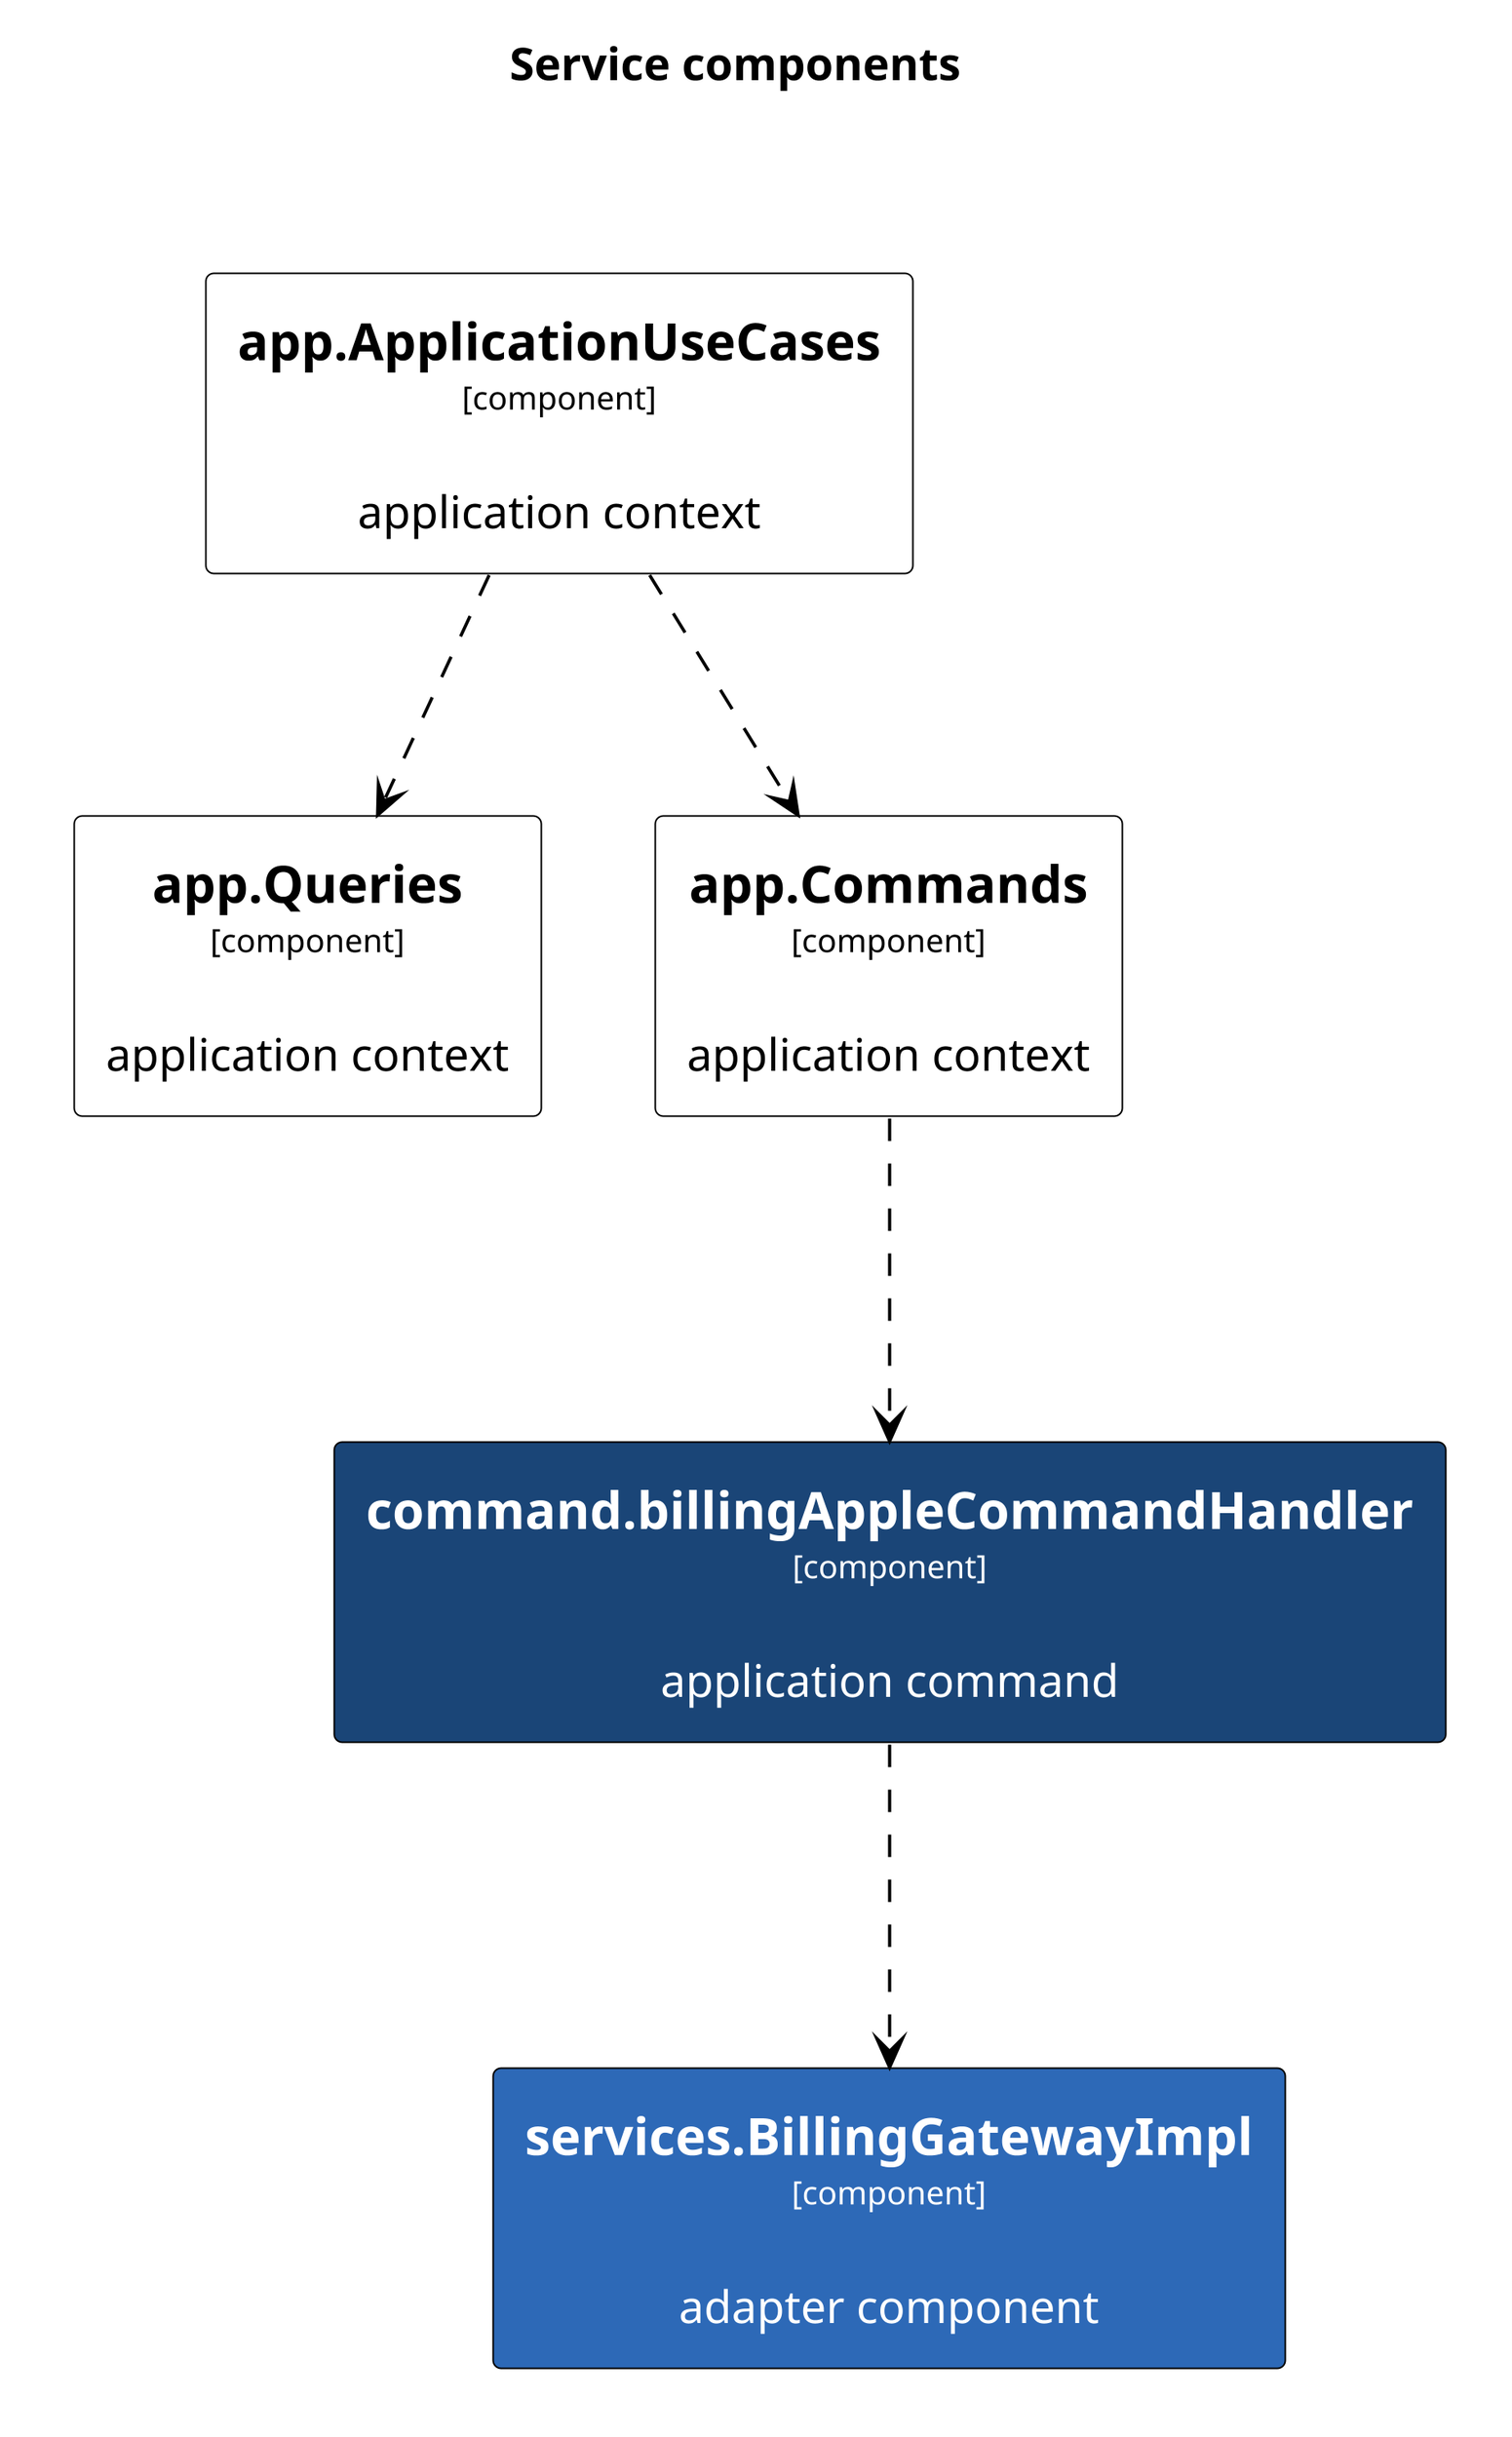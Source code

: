 This diagram has been generated with go-structurizr 
[https://github.com/krzysztofreczek/go-structurizr]

@startuml

title Service components

skinparam {
  shadowing false
  arrowFontSize 10
  defaultTextAlignment center
  wrapWidth 200
  maxMessageSize 100
}
hide stereotype
top to bottom direction

scale 4096 width

skinparam rectangle<<_GROUP>> {
  FontColor #ffffff
  BorderColor #ffffff
}

skinparam database<<DB>> {
  BackgroundColor #c8c8c8
  FontColor #000000
  BorderColor #000000
}

skinparam rectangle<<ROOT>> {
  BackgroundColor #ffffff
  FontColor #000000
  BorderColor #000000
}

skinparam rectangle<<APP>> {
  BackgroundColor #1a4577
  FontColor #ffffff
  BorderColor #000000
}

skinparam rectangle<<ADAPTER>> {
  BackgroundColor #2d69b7
  FontColor #ffffff
  BorderColor #000000
}

skinparam rectangle<<DOMAIN>> {
  BackgroundColor #ffffff
  FontColor #000000
  BorderColor #000000
}

rectangle 0ROOT <<_GROUP>> {
	rectangle "==app.Queries\n<size:10>[component]</size>\n\napplication context" <<ROOT>> as 3108248279
}
rectangle 0ROOT <<_GROUP>> {
	rectangle "==app.ApplicationUseCases\n<size:10>[component]</size>\n\napplication context" <<ROOT>> as 1019694165
}
rectangle 0ROOT <<_GROUP>> {
	rectangle "==app.Commands\n<size:10>[component]</size>\n\napplication context" <<ROOT>> as 1401242607
}
1019694165 .[#000000].> 1401242607 : ""
1019694165 .[#000000].> 3108248279 : ""
rectangle 14012426071APP <<_GROUP>> {
	rectangle "==command.billingAppleCommandHandler\n<size:10>[component]</size>\n\napplication command" <<APP>> as 1683450377
}
1401242607 .[#000000].> 1683450377 : ""
rectangle 16834503772ADAPTER <<_GROUP>> {
	rectangle "==services.BillingGatewayImpl\n<size:10>[component]</size>\n\nadapter component" <<ADAPTER>> as 2175927765
}
1683450377 .[#000000].> 2175927765 : ""
@enduml

